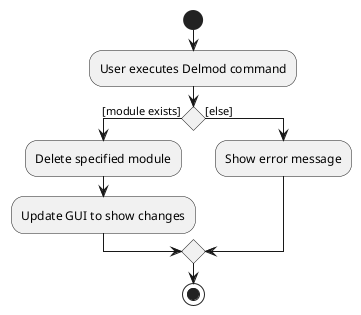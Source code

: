 @startuml
start
:User executes Delmod command;

'Since the beta syntax does not support placing the condition outside the
'diamond we place it as the true branch instead.

if () then ([module exists])
    :Delete specified module;
    :Update GUI to show changes;
else ([else])
    :Show error message;
endif
stop
@enduml
